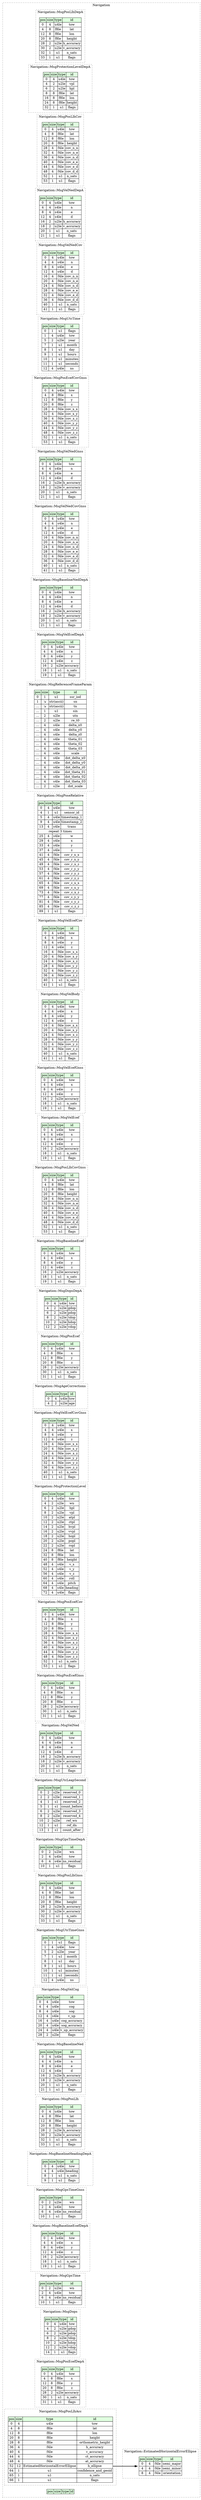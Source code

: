 digraph {
	rankdir=LR;
	node [shape=plaintext];
	subgraph cluster__navigation {
		label="Navigation";
		graph[style=dotted];

		navigation__seq [label=<<TABLE BORDER="0" CELLBORDER="1" CELLSPACING="0">
			<TR><TD BGCOLOR="#E0FFE0">pos</TD><TD BGCOLOR="#E0FFE0">size</TD><TD BGCOLOR="#E0FFE0">type</TD><TD BGCOLOR="#E0FFE0">id</TD></TR>
		</TABLE>>];
		subgraph cluster__msg_pos_llh_dep_a {
			label="Navigation::MsgPosLlhDepA";
			graph[style=dotted];

			msg_pos_llh_dep_a__seq [label=<<TABLE BORDER="0" CELLBORDER="1" CELLSPACING="0">
				<TR><TD BGCOLOR="#E0FFE0">pos</TD><TD BGCOLOR="#E0FFE0">size</TD><TD BGCOLOR="#E0FFE0">type</TD><TD BGCOLOR="#E0FFE0">id</TD></TR>
				<TR><TD PORT="tow_pos">0</TD><TD PORT="tow_size">4</TD><TD>u4le</TD><TD PORT="tow_type">tow</TD></TR>
				<TR><TD PORT="lat_pos">4</TD><TD PORT="lat_size">8</TD><TD>f8le</TD><TD PORT="lat_type">lat</TD></TR>
				<TR><TD PORT="lon_pos">12</TD><TD PORT="lon_size">8</TD><TD>f8le</TD><TD PORT="lon_type">lon</TD></TR>
				<TR><TD PORT="height_pos">20</TD><TD PORT="height_size">8</TD><TD>f8le</TD><TD PORT="height_type">height</TD></TR>
				<TR><TD PORT="h_accuracy_pos">28</TD><TD PORT="h_accuracy_size">2</TD><TD>u2le</TD><TD PORT="h_accuracy_type">h_accuracy</TD></TR>
				<TR><TD PORT="v_accuracy_pos">30</TD><TD PORT="v_accuracy_size">2</TD><TD>u2le</TD><TD PORT="v_accuracy_type">v_accuracy</TD></TR>
				<TR><TD PORT="n_sats_pos">32</TD><TD PORT="n_sats_size">1</TD><TD>u1</TD><TD PORT="n_sats_type">n_sats</TD></TR>
				<TR><TD PORT="flags_pos">33</TD><TD PORT="flags_size">1</TD><TD>u1</TD><TD PORT="flags_type">flags</TD></TR>
			</TABLE>>];
		}
		subgraph cluster__msg_protection_level_dep_a {
			label="Navigation::MsgProtectionLevelDepA";
			graph[style=dotted];

			msg_protection_level_dep_a__seq [label=<<TABLE BORDER="0" CELLBORDER="1" CELLSPACING="0">
				<TR><TD BGCOLOR="#E0FFE0">pos</TD><TD BGCOLOR="#E0FFE0">size</TD><TD BGCOLOR="#E0FFE0">type</TD><TD BGCOLOR="#E0FFE0">id</TD></TR>
				<TR><TD PORT="tow_pos">0</TD><TD PORT="tow_size">4</TD><TD>u4le</TD><TD PORT="tow_type">tow</TD></TR>
				<TR><TD PORT="vpl_pos">4</TD><TD PORT="vpl_size">2</TD><TD>u2le</TD><TD PORT="vpl_type">vpl</TD></TR>
				<TR><TD PORT="hpl_pos">6</TD><TD PORT="hpl_size">2</TD><TD>u2le</TD><TD PORT="hpl_type">hpl</TD></TR>
				<TR><TD PORT="lat_pos">8</TD><TD PORT="lat_size">8</TD><TD>f8le</TD><TD PORT="lat_type">lat</TD></TR>
				<TR><TD PORT="lon_pos">16</TD><TD PORT="lon_size">8</TD><TD>f8le</TD><TD PORT="lon_type">lon</TD></TR>
				<TR><TD PORT="height_pos">24</TD><TD PORT="height_size">8</TD><TD>f8le</TD><TD PORT="height_type">height</TD></TR>
				<TR><TD PORT="flags_pos">32</TD><TD PORT="flags_size">1</TD><TD>u1</TD><TD PORT="flags_type">flags</TD></TR>
			</TABLE>>];
		}
		subgraph cluster__msg_pos_llh_cov {
			label="Navigation::MsgPosLlhCov";
			graph[style=dotted];

			msg_pos_llh_cov__seq [label=<<TABLE BORDER="0" CELLBORDER="1" CELLSPACING="0">
				<TR><TD BGCOLOR="#E0FFE0">pos</TD><TD BGCOLOR="#E0FFE0">size</TD><TD BGCOLOR="#E0FFE0">type</TD><TD BGCOLOR="#E0FFE0">id</TD></TR>
				<TR><TD PORT="tow_pos">0</TD><TD PORT="tow_size">4</TD><TD>u4le</TD><TD PORT="tow_type">tow</TD></TR>
				<TR><TD PORT="lat_pos">4</TD><TD PORT="lat_size">8</TD><TD>f8le</TD><TD PORT="lat_type">lat</TD></TR>
				<TR><TD PORT="lon_pos">12</TD><TD PORT="lon_size">8</TD><TD>f8le</TD><TD PORT="lon_type">lon</TD></TR>
				<TR><TD PORT="height_pos">20</TD><TD PORT="height_size">8</TD><TD>f8le</TD><TD PORT="height_type">height</TD></TR>
				<TR><TD PORT="cov_n_n_pos">28</TD><TD PORT="cov_n_n_size">4</TD><TD>f4le</TD><TD PORT="cov_n_n_type">cov_n_n</TD></TR>
				<TR><TD PORT="cov_n_e_pos">32</TD><TD PORT="cov_n_e_size">4</TD><TD>f4le</TD><TD PORT="cov_n_e_type">cov_n_e</TD></TR>
				<TR><TD PORT="cov_n_d_pos">36</TD><TD PORT="cov_n_d_size">4</TD><TD>f4le</TD><TD PORT="cov_n_d_type">cov_n_d</TD></TR>
				<TR><TD PORT="cov_e_e_pos">40</TD><TD PORT="cov_e_e_size">4</TD><TD>f4le</TD><TD PORT="cov_e_e_type">cov_e_e</TD></TR>
				<TR><TD PORT="cov_e_d_pos">44</TD><TD PORT="cov_e_d_size">4</TD><TD>f4le</TD><TD PORT="cov_e_d_type">cov_e_d</TD></TR>
				<TR><TD PORT="cov_d_d_pos">48</TD><TD PORT="cov_d_d_size">4</TD><TD>f4le</TD><TD PORT="cov_d_d_type">cov_d_d</TD></TR>
				<TR><TD PORT="n_sats_pos">52</TD><TD PORT="n_sats_size">1</TD><TD>u1</TD><TD PORT="n_sats_type">n_sats</TD></TR>
				<TR><TD PORT="flags_pos">53</TD><TD PORT="flags_size">1</TD><TD>u1</TD><TD PORT="flags_type">flags</TD></TR>
			</TABLE>>];
		}
		subgraph cluster__msg_vel_ned_dep_a {
			label="Navigation::MsgVelNedDepA";
			graph[style=dotted];

			msg_vel_ned_dep_a__seq [label=<<TABLE BORDER="0" CELLBORDER="1" CELLSPACING="0">
				<TR><TD BGCOLOR="#E0FFE0">pos</TD><TD BGCOLOR="#E0FFE0">size</TD><TD BGCOLOR="#E0FFE0">type</TD><TD BGCOLOR="#E0FFE0">id</TD></TR>
				<TR><TD PORT="tow_pos">0</TD><TD PORT="tow_size">4</TD><TD>u4le</TD><TD PORT="tow_type">tow</TD></TR>
				<TR><TD PORT="n_pos">4</TD><TD PORT="n_size">4</TD><TD>s4le</TD><TD PORT="n_type">n</TD></TR>
				<TR><TD PORT="e_pos">8</TD><TD PORT="e_size">4</TD><TD>s4le</TD><TD PORT="e_type">e</TD></TR>
				<TR><TD PORT="d_pos">12</TD><TD PORT="d_size">4</TD><TD>s4le</TD><TD PORT="d_type">d</TD></TR>
				<TR><TD PORT="h_accuracy_pos">16</TD><TD PORT="h_accuracy_size">2</TD><TD>u2le</TD><TD PORT="h_accuracy_type">h_accuracy</TD></TR>
				<TR><TD PORT="v_accuracy_pos">18</TD><TD PORT="v_accuracy_size">2</TD><TD>u2le</TD><TD PORT="v_accuracy_type">v_accuracy</TD></TR>
				<TR><TD PORT="n_sats_pos">20</TD><TD PORT="n_sats_size">1</TD><TD>u1</TD><TD PORT="n_sats_type">n_sats</TD></TR>
				<TR><TD PORT="flags_pos">21</TD><TD PORT="flags_size">1</TD><TD>u1</TD><TD PORT="flags_type">flags</TD></TR>
			</TABLE>>];
		}
		subgraph cluster__msg_vel_ned_cov {
			label="Navigation::MsgVelNedCov";
			graph[style=dotted];

			msg_vel_ned_cov__seq [label=<<TABLE BORDER="0" CELLBORDER="1" CELLSPACING="0">
				<TR><TD BGCOLOR="#E0FFE0">pos</TD><TD BGCOLOR="#E0FFE0">size</TD><TD BGCOLOR="#E0FFE0">type</TD><TD BGCOLOR="#E0FFE0">id</TD></TR>
				<TR><TD PORT="tow_pos">0</TD><TD PORT="tow_size">4</TD><TD>u4le</TD><TD PORT="tow_type">tow</TD></TR>
				<TR><TD PORT="n_pos">4</TD><TD PORT="n_size">4</TD><TD>s4le</TD><TD PORT="n_type">n</TD></TR>
				<TR><TD PORT="e_pos">8</TD><TD PORT="e_size">4</TD><TD>s4le</TD><TD PORT="e_type">e</TD></TR>
				<TR><TD PORT="d_pos">12</TD><TD PORT="d_size">4</TD><TD>s4le</TD><TD PORT="d_type">d</TD></TR>
				<TR><TD PORT="cov_n_n_pos">16</TD><TD PORT="cov_n_n_size">4</TD><TD>f4le</TD><TD PORT="cov_n_n_type">cov_n_n</TD></TR>
				<TR><TD PORT="cov_n_e_pos">20</TD><TD PORT="cov_n_e_size">4</TD><TD>f4le</TD><TD PORT="cov_n_e_type">cov_n_e</TD></TR>
				<TR><TD PORT="cov_n_d_pos">24</TD><TD PORT="cov_n_d_size">4</TD><TD>f4le</TD><TD PORT="cov_n_d_type">cov_n_d</TD></TR>
				<TR><TD PORT="cov_e_e_pos">28</TD><TD PORT="cov_e_e_size">4</TD><TD>f4le</TD><TD PORT="cov_e_e_type">cov_e_e</TD></TR>
				<TR><TD PORT="cov_e_d_pos">32</TD><TD PORT="cov_e_d_size">4</TD><TD>f4le</TD><TD PORT="cov_e_d_type">cov_e_d</TD></TR>
				<TR><TD PORT="cov_d_d_pos">36</TD><TD PORT="cov_d_d_size">4</TD><TD>f4le</TD><TD PORT="cov_d_d_type">cov_d_d</TD></TR>
				<TR><TD PORT="n_sats_pos">40</TD><TD PORT="n_sats_size">1</TD><TD>u1</TD><TD PORT="n_sats_type">n_sats</TD></TR>
				<TR><TD PORT="flags_pos">41</TD><TD PORT="flags_size">1</TD><TD>u1</TD><TD PORT="flags_type">flags</TD></TR>
			</TABLE>>];
		}
		subgraph cluster__msg_utc_time {
			label="Navigation::MsgUtcTime";
			graph[style=dotted];

			msg_utc_time__seq [label=<<TABLE BORDER="0" CELLBORDER="1" CELLSPACING="0">
				<TR><TD BGCOLOR="#E0FFE0">pos</TD><TD BGCOLOR="#E0FFE0">size</TD><TD BGCOLOR="#E0FFE0">type</TD><TD BGCOLOR="#E0FFE0">id</TD></TR>
				<TR><TD PORT="flags_pos">0</TD><TD PORT="flags_size">1</TD><TD>u1</TD><TD PORT="flags_type">flags</TD></TR>
				<TR><TD PORT="tow_pos">1</TD><TD PORT="tow_size">4</TD><TD>u4le</TD><TD PORT="tow_type">tow</TD></TR>
				<TR><TD PORT="year_pos">5</TD><TD PORT="year_size">2</TD><TD>u2le</TD><TD PORT="year_type">year</TD></TR>
				<TR><TD PORT="month_pos">7</TD><TD PORT="month_size">1</TD><TD>u1</TD><TD PORT="month_type">month</TD></TR>
				<TR><TD PORT="day_pos">8</TD><TD PORT="day_size">1</TD><TD>u1</TD><TD PORT="day_type">day</TD></TR>
				<TR><TD PORT="hours_pos">9</TD><TD PORT="hours_size">1</TD><TD>u1</TD><TD PORT="hours_type">hours</TD></TR>
				<TR><TD PORT="minutes_pos">10</TD><TD PORT="minutes_size">1</TD><TD>u1</TD><TD PORT="minutes_type">minutes</TD></TR>
				<TR><TD PORT="seconds_pos">11</TD><TD PORT="seconds_size">1</TD><TD>u1</TD><TD PORT="seconds_type">seconds</TD></TR>
				<TR><TD PORT="ns_pos">12</TD><TD PORT="ns_size">4</TD><TD>u4le</TD><TD PORT="ns_type">ns</TD></TR>
			</TABLE>>];
		}
		subgraph cluster__msg_pos_ecef_cov_gnss {
			label="Navigation::MsgPosEcefCovGnss";
			graph[style=dotted];

			msg_pos_ecef_cov_gnss__seq [label=<<TABLE BORDER="0" CELLBORDER="1" CELLSPACING="0">
				<TR><TD BGCOLOR="#E0FFE0">pos</TD><TD BGCOLOR="#E0FFE0">size</TD><TD BGCOLOR="#E0FFE0">type</TD><TD BGCOLOR="#E0FFE0">id</TD></TR>
				<TR><TD PORT="tow_pos">0</TD><TD PORT="tow_size">4</TD><TD>u4le</TD><TD PORT="tow_type">tow</TD></TR>
				<TR><TD PORT="x_pos">4</TD><TD PORT="x_size">8</TD><TD>f8le</TD><TD PORT="x_type">x</TD></TR>
				<TR><TD PORT="y_pos">12</TD><TD PORT="y_size">8</TD><TD>f8le</TD><TD PORT="y_type">y</TD></TR>
				<TR><TD PORT="z_pos">20</TD><TD PORT="z_size">8</TD><TD>f8le</TD><TD PORT="z_type">z</TD></TR>
				<TR><TD PORT="cov_x_x_pos">28</TD><TD PORT="cov_x_x_size">4</TD><TD>f4le</TD><TD PORT="cov_x_x_type">cov_x_x</TD></TR>
				<TR><TD PORT="cov_x_y_pos">32</TD><TD PORT="cov_x_y_size">4</TD><TD>f4le</TD><TD PORT="cov_x_y_type">cov_x_y</TD></TR>
				<TR><TD PORT="cov_x_z_pos">36</TD><TD PORT="cov_x_z_size">4</TD><TD>f4le</TD><TD PORT="cov_x_z_type">cov_x_z</TD></TR>
				<TR><TD PORT="cov_y_y_pos">40</TD><TD PORT="cov_y_y_size">4</TD><TD>f4le</TD><TD PORT="cov_y_y_type">cov_y_y</TD></TR>
				<TR><TD PORT="cov_y_z_pos">44</TD><TD PORT="cov_y_z_size">4</TD><TD>f4le</TD><TD PORT="cov_y_z_type">cov_y_z</TD></TR>
				<TR><TD PORT="cov_z_z_pos">48</TD><TD PORT="cov_z_z_size">4</TD><TD>f4le</TD><TD PORT="cov_z_z_type">cov_z_z</TD></TR>
				<TR><TD PORT="n_sats_pos">52</TD><TD PORT="n_sats_size">1</TD><TD>u1</TD><TD PORT="n_sats_type">n_sats</TD></TR>
				<TR><TD PORT="flags_pos">53</TD><TD PORT="flags_size">1</TD><TD>u1</TD><TD PORT="flags_type">flags</TD></TR>
			</TABLE>>];
		}
		subgraph cluster__msg_vel_ned_gnss {
			label="Navigation::MsgVelNedGnss";
			graph[style=dotted];

			msg_vel_ned_gnss__seq [label=<<TABLE BORDER="0" CELLBORDER="1" CELLSPACING="0">
				<TR><TD BGCOLOR="#E0FFE0">pos</TD><TD BGCOLOR="#E0FFE0">size</TD><TD BGCOLOR="#E0FFE0">type</TD><TD BGCOLOR="#E0FFE0">id</TD></TR>
				<TR><TD PORT="tow_pos">0</TD><TD PORT="tow_size">4</TD><TD>u4le</TD><TD PORT="tow_type">tow</TD></TR>
				<TR><TD PORT="n_pos">4</TD><TD PORT="n_size">4</TD><TD>s4le</TD><TD PORT="n_type">n</TD></TR>
				<TR><TD PORT="e_pos">8</TD><TD PORT="e_size">4</TD><TD>s4le</TD><TD PORT="e_type">e</TD></TR>
				<TR><TD PORT="d_pos">12</TD><TD PORT="d_size">4</TD><TD>s4le</TD><TD PORT="d_type">d</TD></TR>
				<TR><TD PORT="h_accuracy_pos">16</TD><TD PORT="h_accuracy_size">2</TD><TD>u2le</TD><TD PORT="h_accuracy_type">h_accuracy</TD></TR>
				<TR><TD PORT="v_accuracy_pos">18</TD><TD PORT="v_accuracy_size">2</TD><TD>u2le</TD><TD PORT="v_accuracy_type">v_accuracy</TD></TR>
				<TR><TD PORT="n_sats_pos">20</TD><TD PORT="n_sats_size">1</TD><TD>u1</TD><TD PORT="n_sats_type">n_sats</TD></TR>
				<TR><TD PORT="flags_pos">21</TD><TD PORT="flags_size">1</TD><TD>u1</TD><TD PORT="flags_type">flags</TD></TR>
			</TABLE>>];
		}
		subgraph cluster__msg_vel_ned_cov_gnss {
			label="Navigation::MsgVelNedCovGnss";
			graph[style=dotted];

			msg_vel_ned_cov_gnss__seq [label=<<TABLE BORDER="0" CELLBORDER="1" CELLSPACING="0">
				<TR><TD BGCOLOR="#E0FFE0">pos</TD><TD BGCOLOR="#E0FFE0">size</TD><TD BGCOLOR="#E0FFE0">type</TD><TD BGCOLOR="#E0FFE0">id</TD></TR>
				<TR><TD PORT="tow_pos">0</TD><TD PORT="tow_size">4</TD><TD>u4le</TD><TD PORT="tow_type">tow</TD></TR>
				<TR><TD PORT="n_pos">4</TD><TD PORT="n_size">4</TD><TD>s4le</TD><TD PORT="n_type">n</TD></TR>
				<TR><TD PORT="e_pos">8</TD><TD PORT="e_size">4</TD><TD>s4le</TD><TD PORT="e_type">e</TD></TR>
				<TR><TD PORT="d_pos">12</TD><TD PORT="d_size">4</TD><TD>s4le</TD><TD PORT="d_type">d</TD></TR>
				<TR><TD PORT="cov_n_n_pos">16</TD><TD PORT="cov_n_n_size">4</TD><TD>f4le</TD><TD PORT="cov_n_n_type">cov_n_n</TD></TR>
				<TR><TD PORT="cov_n_e_pos">20</TD><TD PORT="cov_n_e_size">4</TD><TD>f4le</TD><TD PORT="cov_n_e_type">cov_n_e</TD></TR>
				<TR><TD PORT="cov_n_d_pos">24</TD><TD PORT="cov_n_d_size">4</TD><TD>f4le</TD><TD PORT="cov_n_d_type">cov_n_d</TD></TR>
				<TR><TD PORT="cov_e_e_pos">28</TD><TD PORT="cov_e_e_size">4</TD><TD>f4le</TD><TD PORT="cov_e_e_type">cov_e_e</TD></TR>
				<TR><TD PORT="cov_e_d_pos">32</TD><TD PORT="cov_e_d_size">4</TD><TD>f4le</TD><TD PORT="cov_e_d_type">cov_e_d</TD></TR>
				<TR><TD PORT="cov_d_d_pos">36</TD><TD PORT="cov_d_d_size">4</TD><TD>f4le</TD><TD PORT="cov_d_d_type">cov_d_d</TD></TR>
				<TR><TD PORT="n_sats_pos">40</TD><TD PORT="n_sats_size">1</TD><TD>u1</TD><TD PORT="n_sats_type">n_sats</TD></TR>
				<TR><TD PORT="flags_pos">41</TD><TD PORT="flags_size">1</TD><TD>u1</TD><TD PORT="flags_type">flags</TD></TR>
			</TABLE>>];
		}
		subgraph cluster__msg_baseline_ned_dep_a {
			label="Navigation::MsgBaselineNedDepA";
			graph[style=dotted];

			msg_baseline_ned_dep_a__seq [label=<<TABLE BORDER="0" CELLBORDER="1" CELLSPACING="0">
				<TR><TD BGCOLOR="#E0FFE0">pos</TD><TD BGCOLOR="#E0FFE0">size</TD><TD BGCOLOR="#E0FFE0">type</TD><TD BGCOLOR="#E0FFE0">id</TD></TR>
				<TR><TD PORT="tow_pos">0</TD><TD PORT="tow_size">4</TD><TD>u4le</TD><TD PORT="tow_type">tow</TD></TR>
				<TR><TD PORT="n_pos">4</TD><TD PORT="n_size">4</TD><TD>s4le</TD><TD PORT="n_type">n</TD></TR>
				<TR><TD PORT="e_pos">8</TD><TD PORT="e_size">4</TD><TD>s4le</TD><TD PORT="e_type">e</TD></TR>
				<TR><TD PORT="d_pos">12</TD><TD PORT="d_size">4</TD><TD>s4le</TD><TD PORT="d_type">d</TD></TR>
				<TR><TD PORT="h_accuracy_pos">16</TD><TD PORT="h_accuracy_size">2</TD><TD>u2le</TD><TD PORT="h_accuracy_type">h_accuracy</TD></TR>
				<TR><TD PORT="v_accuracy_pos">18</TD><TD PORT="v_accuracy_size">2</TD><TD>u2le</TD><TD PORT="v_accuracy_type">v_accuracy</TD></TR>
				<TR><TD PORT="n_sats_pos">20</TD><TD PORT="n_sats_size">1</TD><TD>u1</TD><TD PORT="n_sats_type">n_sats</TD></TR>
				<TR><TD PORT="flags_pos">21</TD><TD PORT="flags_size">1</TD><TD>u1</TD><TD PORT="flags_type">flags</TD></TR>
			</TABLE>>];
		}
		subgraph cluster__msg_vel_ecef_dep_a {
			label="Navigation::MsgVelEcefDepA";
			graph[style=dotted];

			msg_vel_ecef_dep_a__seq [label=<<TABLE BORDER="0" CELLBORDER="1" CELLSPACING="0">
				<TR><TD BGCOLOR="#E0FFE0">pos</TD><TD BGCOLOR="#E0FFE0">size</TD><TD BGCOLOR="#E0FFE0">type</TD><TD BGCOLOR="#E0FFE0">id</TD></TR>
				<TR><TD PORT="tow_pos">0</TD><TD PORT="tow_size">4</TD><TD>u4le</TD><TD PORT="tow_type">tow</TD></TR>
				<TR><TD PORT="x_pos">4</TD><TD PORT="x_size">4</TD><TD>s4le</TD><TD PORT="x_type">x</TD></TR>
				<TR><TD PORT="y_pos">8</TD><TD PORT="y_size">4</TD><TD>s4le</TD><TD PORT="y_type">y</TD></TR>
				<TR><TD PORT="z_pos">12</TD><TD PORT="z_size">4</TD><TD>s4le</TD><TD PORT="z_type">z</TD></TR>
				<TR><TD PORT="accuracy_pos">16</TD><TD PORT="accuracy_size">2</TD><TD>u2le</TD><TD PORT="accuracy_type">accuracy</TD></TR>
				<TR><TD PORT="n_sats_pos">18</TD><TD PORT="n_sats_size">1</TD><TD>u1</TD><TD PORT="n_sats_type">n_sats</TD></TR>
				<TR><TD PORT="flags_pos">19</TD><TD PORT="flags_size">1</TD><TD>u1</TD><TD PORT="flags_type">flags</TD></TR>
			</TABLE>>];
		}
		subgraph cluster__msg_reference_frame_param {
			label="Navigation::MsgReferenceFrameParam";
			graph[style=dotted];

			msg_reference_frame_param__seq [label=<<TABLE BORDER="0" CELLBORDER="1" CELLSPACING="0">
				<TR><TD BGCOLOR="#E0FFE0">pos</TD><TD BGCOLOR="#E0FFE0">size</TD><TD BGCOLOR="#E0FFE0">type</TD><TD BGCOLOR="#E0FFE0">id</TD></TR>
				<TR><TD PORT="ssr_iod_pos">0</TD><TD PORT="ssr_iod_size">1</TD><TD>u1</TD><TD PORT="ssr_iod_type">ssr_iod</TD></TR>
				<TR><TD PORT="sn_pos">1</TD><TD PORT="sn_size">⇲</TD><TD>str(ascii)</TD><TD PORT="sn_type">sn</TD></TR>
				<TR><TD PORT="tn_pos">...</TD><TD PORT="tn_size">⇲</TD><TD>str(ascii)</TD><TD PORT="tn_type">tn</TD></TR>
				<TR><TD PORT="sin_pos">...</TD><TD PORT="sin_size">1</TD><TD>u1</TD><TD PORT="sin_type">sin</TD></TR>
				<TR><TD PORT="utn_pos">...</TD><TD PORT="utn_size">2</TD><TD>u2le</TD><TD PORT="utn_type">utn</TD></TR>
				<TR><TD PORT="re_t0_pos">...</TD><TD PORT="re_t0_size">2</TD><TD>u2le</TD><TD PORT="re_t0_type">re_t0</TD></TR>
				<TR><TD PORT="delta_x0_pos">...</TD><TD PORT="delta_x0_size">4</TD><TD>s4le</TD><TD PORT="delta_x0_type">delta_x0</TD></TR>
				<TR><TD PORT="delta_y0_pos">...</TD><TD PORT="delta_y0_size">4</TD><TD>s4le</TD><TD PORT="delta_y0_type">delta_y0</TD></TR>
				<TR><TD PORT="delta_z0_pos">...</TD><TD PORT="delta_z0_size">4</TD><TD>s4le</TD><TD PORT="delta_z0_type">delta_z0</TD></TR>
				<TR><TD PORT="theta_01_pos">...</TD><TD PORT="theta_01_size">4</TD><TD>s4le</TD><TD PORT="theta_01_type">theta_01</TD></TR>
				<TR><TD PORT="theta_02_pos">...</TD><TD PORT="theta_02_size">4</TD><TD>s4le</TD><TD PORT="theta_02_type">theta_02</TD></TR>
				<TR><TD PORT="theta_03_pos">...</TD><TD PORT="theta_03_size">4</TD><TD>s4le</TD><TD PORT="theta_03_type">theta_03</TD></TR>
				<TR><TD PORT="scale_pos">...</TD><TD PORT="scale_size">4</TD><TD>s4le</TD><TD PORT="scale_type">scale</TD></TR>
				<TR><TD PORT="dot_delta_x0_pos">...</TD><TD PORT="dot_delta_x0_size">4</TD><TD>s4le</TD><TD PORT="dot_delta_x0_type">dot_delta_x0</TD></TR>
				<TR><TD PORT="dot_delta_y0_pos">...</TD><TD PORT="dot_delta_y0_size">4</TD><TD>s4le</TD><TD PORT="dot_delta_y0_type">dot_delta_y0</TD></TR>
				<TR><TD PORT="dot_delta_z0_pos">...</TD><TD PORT="dot_delta_z0_size">4</TD><TD>s4le</TD><TD PORT="dot_delta_z0_type">dot_delta_z0</TD></TR>
				<TR><TD PORT="dot_theta_01_pos">...</TD><TD PORT="dot_theta_01_size">4</TD><TD>s4le</TD><TD PORT="dot_theta_01_type">dot_theta_01</TD></TR>
				<TR><TD PORT="dot_theta_02_pos">...</TD><TD PORT="dot_theta_02_size">4</TD><TD>s4le</TD><TD PORT="dot_theta_02_type">dot_theta_02</TD></TR>
				<TR><TD PORT="dot_theta_03_pos">...</TD><TD PORT="dot_theta_03_size">4</TD><TD>s4le</TD><TD PORT="dot_theta_03_type">dot_theta_03</TD></TR>
				<TR><TD PORT="dot_scale_pos">...</TD><TD PORT="dot_scale_size">2</TD><TD>s2le</TD><TD PORT="dot_scale_type">dot_scale</TD></TR>
			</TABLE>>];
		}
		subgraph cluster__msg_pose_relative {
			label="Navigation::MsgPoseRelative";
			graph[style=dotted];

			msg_pose_relative__seq [label=<<TABLE BORDER="0" CELLBORDER="1" CELLSPACING="0">
				<TR><TD BGCOLOR="#E0FFE0">pos</TD><TD BGCOLOR="#E0FFE0">size</TD><TD BGCOLOR="#E0FFE0">type</TD><TD BGCOLOR="#E0FFE0">id</TD></TR>
				<TR><TD PORT="tow_pos">0</TD><TD PORT="tow_size">4</TD><TD>u4le</TD><TD PORT="tow_type">tow</TD></TR>
				<TR><TD PORT="sensor_id_pos">4</TD><TD PORT="sensor_id_size">1</TD><TD>u1</TD><TD PORT="sensor_id_type">sensor_id</TD></TR>
				<TR><TD PORT="timestamp_1_pos">5</TD><TD PORT="timestamp_1_size">4</TD><TD>u4le</TD><TD PORT="timestamp_1_type">timestamp_1</TD></TR>
				<TR><TD PORT="timestamp_2_pos">9</TD><TD PORT="timestamp_2_size">4</TD><TD>u4le</TD><TD PORT="timestamp_2_type">timestamp_2</TD></TR>
				<TR><TD PORT="trans_pos">13</TD><TD PORT="trans_size">4</TD><TD>s4le</TD><TD PORT="trans_type">trans</TD></TR>
				<TR><TD COLSPAN="4" PORT="trans__repeat">repeat 3 times</TD></TR>
				<TR><TD PORT="w_pos">25</TD><TD PORT="w_size">4</TD><TD>s4le</TD><TD PORT="w_type">w</TD></TR>
				<TR><TD PORT="x_pos">29</TD><TD PORT="x_size">4</TD><TD>s4le</TD><TD PORT="x_type">x</TD></TR>
				<TR><TD PORT="y_pos">33</TD><TD PORT="y_size">4</TD><TD>s4le</TD><TD PORT="y_type">y</TD></TR>
				<TR><TD PORT="z_pos">37</TD><TD PORT="z_size">4</TD><TD>s4le</TD><TD PORT="z_type">z</TD></TR>
				<TR><TD PORT="cov_r_x_x_pos">41</TD><TD PORT="cov_r_x_x_size">4</TD><TD>f4le</TD><TD PORT="cov_r_x_x_type">cov_r_x_x</TD></TR>
				<TR><TD PORT="cov_r_x_y_pos">45</TD><TD PORT="cov_r_x_y_size">4</TD><TD>f4le</TD><TD PORT="cov_r_x_y_type">cov_r_x_y</TD></TR>
				<TR><TD PORT="cov_r_x_z_pos">49</TD><TD PORT="cov_r_x_z_size">4</TD><TD>f4le</TD><TD PORT="cov_r_x_z_type">cov_r_x_z</TD></TR>
				<TR><TD PORT="cov_r_y_y_pos">53</TD><TD PORT="cov_r_y_y_size">4</TD><TD>f4le</TD><TD PORT="cov_r_y_y_type">cov_r_y_y</TD></TR>
				<TR><TD PORT="cov_r_y_z_pos">57</TD><TD PORT="cov_r_y_z_size">4</TD><TD>f4le</TD><TD PORT="cov_r_y_z_type">cov_r_y_z</TD></TR>
				<TR><TD PORT="cov_r_z_z_pos">61</TD><TD PORT="cov_r_z_z_size">4</TD><TD>f4le</TD><TD PORT="cov_r_z_z_type">cov_r_z_z</TD></TR>
				<TR><TD PORT="cov_c_x_x_pos">65</TD><TD PORT="cov_c_x_x_size">4</TD><TD>f4le</TD><TD PORT="cov_c_x_x_type">cov_c_x_x</TD></TR>
				<TR><TD PORT="cov_c_x_y_pos">69</TD><TD PORT="cov_c_x_y_size">4</TD><TD>f4le</TD><TD PORT="cov_c_x_y_type">cov_c_x_y</TD></TR>
				<TR><TD PORT="cov_c_x_z_pos">73</TD><TD PORT="cov_c_x_z_size">4</TD><TD>f4le</TD><TD PORT="cov_c_x_z_type">cov_c_x_z</TD></TR>
				<TR><TD PORT="cov_c_y_y_pos">77</TD><TD PORT="cov_c_y_y_size">4</TD><TD>f4le</TD><TD PORT="cov_c_y_y_type">cov_c_y_y</TD></TR>
				<TR><TD PORT="cov_c_y_z_pos">81</TD><TD PORT="cov_c_y_z_size">4</TD><TD>f4le</TD><TD PORT="cov_c_y_z_type">cov_c_y_z</TD></TR>
				<TR><TD PORT="cov_c_z_z_pos">85</TD><TD PORT="cov_c_z_z_size">4</TD><TD>f4le</TD><TD PORT="cov_c_z_z_type">cov_c_z_z</TD></TR>
				<TR><TD PORT="flags_pos">89</TD><TD PORT="flags_size">1</TD><TD>u1</TD><TD PORT="flags_type">flags</TD></TR>
			</TABLE>>];
		}
		subgraph cluster__msg_vel_ecef_cov {
			label="Navigation::MsgVelEcefCov";
			graph[style=dotted];

			msg_vel_ecef_cov__seq [label=<<TABLE BORDER="0" CELLBORDER="1" CELLSPACING="0">
				<TR><TD BGCOLOR="#E0FFE0">pos</TD><TD BGCOLOR="#E0FFE0">size</TD><TD BGCOLOR="#E0FFE0">type</TD><TD BGCOLOR="#E0FFE0">id</TD></TR>
				<TR><TD PORT="tow_pos">0</TD><TD PORT="tow_size">4</TD><TD>u4le</TD><TD PORT="tow_type">tow</TD></TR>
				<TR><TD PORT="x_pos">4</TD><TD PORT="x_size">4</TD><TD>s4le</TD><TD PORT="x_type">x</TD></TR>
				<TR><TD PORT="y_pos">8</TD><TD PORT="y_size">4</TD><TD>s4le</TD><TD PORT="y_type">y</TD></TR>
				<TR><TD PORT="z_pos">12</TD><TD PORT="z_size">4</TD><TD>s4le</TD><TD PORT="z_type">z</TD></TR>
				<TR><TD PORT="cov_x_x_pos">16</TD><TD PORT="cov_x_x_size">4</TD><TD>f4le</TD><TD PORT="cov_x_x_type">cov_x_x</TD></TR>
				<TR><TD PORT="cov_x_y_pos">20</TD><TD PORT="cov_x_y_size">4</TD><TD>f4le</TD><TD PORT="cov_x_y_type">cov_x_y</TD></TR>
				<TR><TD PORT="cov_x_z_pos">24</TD><TD PORT="cov_x_z_size">4</TD><TD>f4le</TD><TD PORT="cov_x_z_type">cov_x_z</TD></TR>
				<TR><TD PORT="cov_y_y_pos">28</TD><TD PORT="cov_y_y_size">4</TD><TD>f4le</TD><TD PORT="cov_y_y_type">cov_y_y</TD></TR>
				<TR><TD PORT="cov_y_z_pos">32</TD><TD PORT="cov_y_z_size">4</TD><TD>f4le</TD><TD PORT="cov_y_z_type">cov_y_z</TD></TR>
				<TR><TD PORT="cov_z_z_pos">36</TD><TD PORT="cov_z_z_size">4</TD><TD>f4le</TD><TD PORT="cov_z_z_type">cov_z_z</TD></TR>
				<TR><TD PORT="n_sats_pos">40</TD><TD PORT="n_sats_size">1</TD><TD>u1</TD><TD PORT="n_sats_type">n_sats</TD></TR>
				<TR><TD PORT="flags_pos">41</TD><TD PORT="flags_size">1</TD><TD>u1</TD><TD PORT="flags_type">flags</TD></TR>
			</TABLE>>];
		}
		subgraph cluster__msg_vel_body {
			label="Navigation::MsgVelBody";
			graph[style=dotted];

			msg_vel_body__seq [label=<<TABLE BORDER="0" CELLBORDER="1" CELLSPACING="0">
				<TR><TD BGCOLOR="#E0FFE0">pos</TD><TD BGCOLOR="#E0FFE0">size</TD><TD BGCOLOR="#E0FFE0">type</TD><TD BGCOLOR="#E0FFE0">id</TD></TR>
				<TR><TD PORT="tow_pos">0</TD><TD PORT="tow_size">4</TD><TD>u4le</TD><TD PORT="tow_type">tow</TD></TR>
				<TR><TD PORT="x_pos">4</TD><TD PORT="x_size">4</TD><TD>s4le</TD><TD PORT="x_type">x</TD></TR>
				<TR><TD PORT="y_pos">8</TD><TD PORT="y_size">4</TD><TD>s4le</TD><TD PORT="y_type">y</TD></TR>
				<TR><TD PORT="z_pos">12</TD><TD PORT="z_size">4</TD><TD>s4le</TD><TD PORT="z_type">z</TD></TR>
				<TR><TD PORT="cov_x_x_pos">16</TD><TD PORT="cov_x_x_size">4</TD><TD>f4le</TD><TD PORT="cov_x_x_type">cov_x_x</TD></TR>
				<TR><TD PORT="cov_x_y_pos">20</TD><TD PORT="cov_x_y_size">4</TD><TD>f4le</TD><TD PORT="cov_x_y_type">cov_x_y</TD></TR>
				<TR><TD PORT="cov_x_z_pos">24</TD><TD PORT="cov_x_z_size">4</TD><TD>f4le</TD><TD PORT="cov_x_z_type">cov_x_z</TD></TR>
				<TR><TD PORT="cov_y_y_pos">28</TD><TD PORT="cov_y_y_size">4</TD><TD>f4le</TD><TD PORT="cov_y_y_type">cov_y_y</TD></TR>
				<TR><TD PORT="cov_y_z_pos">32</TD><TD PORT="cov_y_z_size">4</TD><TD>f4le</TD><TD PORT="cov_y_z_type">cov_y_z</TD></TR>
				<TR><TD PORT="cov_z_z_pos">36</TD><TD PORT="cov_z_z_size">4</TD><TD>f4le</TD><TD PORT="cov_z_z_type">cov_z_z</TD></TR>
				<TR><TD PORT="n_sats_pos">40</TD><TD PORT="n_sats_size">1</TD><TD>u1</TD><TD PORT="n_sats_type">n_sats</TD></TR>
				<TR><TD PORT="flags_pos">41</TD><TD PORT="flags_size">1</TD><TD>u1</TD><TD PORT="flags_type">flags</TD></TR>
			</TABLE>>];
		}
		subgraph cluster__msg_vel_ecef_gnss {
			label="Navigation::MsgVelEcefGnss";
			graph[style=dotted];

			msg_vel_ecef_gnss__seq [label=<<TABLE BORDER="0" CELLBORDER="1" CELLSPACING="0">
				<TR><TD BGCOLOR="#E0FFE0">pos</TD><TD BGCOLOR="#E0FFE0">size</TD><TD BGCOLOR="#E0FFE0">type</TD><TD BGCOLOR="#E0FFE0">id</TD></TR>
				<TR><TD PORT="tow_pos">0</TD><TD PORT="tow_size">4</TD><TD>u4le</TD><TD PORT="tow_type">tow</TD></TR>
				<TR><TD PORT="x_pos">4</TD><TD PORT="x_size">4</TD><TD>s4le</TD><TD PORT="x_type">x</TD></TR>
				<TR><TD PORT="y_pos">8</TD><TD PORT="y_size">4</TD><TD>s4le</TD><TD PORT="y_type">y</TD></TR>
				<TR><TD PORT="z_pos">12</TD><TD PORT="z_size">4</TD><TD>s4le</TD><TD PORT="z_type">z</TD></TR>
				<TR><TD PORT="accuracy_pos">16</TD><TD PORT="accuracy_size">2</TD><TD>u2le</TD><TD PORT="accuracy_type">accuracy</TD></TR>
				<TR><TD PORT="n_sats_pos">18</TD><TD PORT="n_sats_size">1</TD><TD>u1</TD><TD PORT="n_sats_type">n_sats</TD></TR>
				<TR><TD PORT="flags_pos">19</TD><TD PORT="flags_size">1</TD><TD>u1</TD><TD PORT="flags_type">flags</TD></TR>
			</TABLE>>];
		}
		subgraph cluster__msg_vel_ecef {
			label="Navigation::MsgVelEcef";
			graph[style=dotted];

			msg_vel_ecef__seq [label=<<TABLE BORDER="0" CELLBORDER="1" CELLSPACING="0">
				<TR><TD BGCOLOR="#E0FFE0">pos</TD><TD BGCOLOR="#E0FFE0">size</TD><TD BGCOLOR="#E0FFE0">type</TD><TD BGCOLOR="#E0FFE0">id</TD></TR>
				<TR><TD PORT="tow_pos">0</TD><TD PORT="tow_size">4</TD><TD>u4le</TD><TD PORT="tow_type">tow</TD></TR>
				<TR><TD PORT="x_pos">4</TD><TD PORT="x_size">4</TD><TD>s4le</TD><TD PORT="x_type">x</TD></TR>
				<TR><TD PORT="y_pos">8</TD><TD PORT="y_size">4</TD><TD>s4le</TD><TD PORT="y_type">y</TD></TR>
				<TR><TD PORT="z_pos">12</TD><TD PORT="z_size">4</TD><TD>s4le</TD><TD PORT="z_type">z</TD></TR>
				<TR><TD PORT="accuracy_pos">16</TD><TD PORT="accuracy_size">2</TD><TD>u2le</TD><TD PORT="accuracy_type">accuracy</TD></TR>
				<TR><TD PORT="n_sats_pos">18</TD><TD PORT="n_sats_size">1</TD><TD>u1</TD><TD PORT="n_sats_type">n_sats</TD></TR>
				<TR><TD PORT="flags_pos">19</TD><TD PORT="flags_size">1</TD><TD>u1</TD><TD PORT="flags_type">flags</TD></TR>
			</TABLE>>];
		}
		subgraph cluster__msg_pos_llh_cov_gnss {
			label="Navigation::MsgPosLlhCovGnss";
			graph[style=dotted];

			msg_pos_llh_cov_gnss__seq [label=<<TABLE BORDER="0" CELLBORDER="1" CELLSPACING="0">
				<TR><TD BGCOLOR="#E0FFE0">pos</TD><TD BGCOLOR="#E0FFE0">size</TD><TD BGCOLOR="#E0FFE0">type</TD><TD BGCOLOR="#E0FFE0">id</TD></TR>
				<TR><TD PORT="tow_pos">0</TD><TD PORT="tow_size">4</TD><TD>u4le</TD><TD PORT="tow_type">tow</TD></TR>
				<TR><TD PORT="lat_pos">4</TD><TD PORT="lat_size">8</TD><TD>f8le</TD><TD PORT="lat_type">lat</TD></TR>
				<TR><TD PORT="lon_pos">12</TD><TD PORT="lon_size">8</TD><TD>f8le</TD><TD PORT="lon_type">lon</TD></TR>
				<TR><TD PORT="height_pos">20</TD><TD PORT="height_size">8</TD><TD>f8le</TD><TD PORT="height_type">height</TD></TR>
				<TR><TD PORT="cov_n_n_pos">28</TD><TD PORT="cov_n_n_size">4</TD><TD>f4le</TD><TD PORT="cov_n_n_type">cov_n_n</TD></TR>
				<TR><TD PORT="cov_n_e_pos">32</TD><TD PORT="cov_n_e_size">4</TD><TD>f4le</TD><TD PORT="cov_n_e_type">cov_n_e</TD></TR>
				<TR><TD PORT="cov_n_d_pos">36</TD><TD PORT="cov_n_d_size">4</TD><TD>f4le</TD><TD PORT="cov_n_d_type">cov_n_d</TD></TR>
				<TR><TD PORT="cov_e_e_pos">40</TD><TD PORT="cov_e_e_size">4</TD><TD>f4le</TD><TD PORT="cov_e_e_type">cov_e_e</TD></TR>
				<TR><TD PORT="cov_e_d_pos">44</TD><TD PORT="cov_e_d_size">4</TD><TD>f4le</TD><TD PORT="cov_e_d_type">cov_e_d</TD></TR>
				<TR><TD PORT="cov_d_d_pos">48</TD><TD PORT="cov_d_d_size">4</TD><TD>f4le</TD><TD PORT="cov_d_d_type">cov_d_d</TD></TR>
				<TR><TD PORT="n_sats_pos">52</TD><TD PORT="n_sats_size">1</TD><TD>u1</TD><TD PORT="n_sats_type">n_sats</TD></TR>
				<TR><TD PORT="flags_pos">53</TD><TD PORT="flags_size">1</TD><TD>u1</TD><TD PORT="flags_type">flags</TD></TR>
			</TABLE>>];
		}
		subgraph cluster__msg_baseline_ecef {
			label="Navigation::MsgBaselineEcef";
			graph[style=dotted];

			msg_baseline_ecef__seq [label=<<TABLE BORDER="0" CELLBORDER="1" CELLSPACING="0">
				<TR><TD BGCOLOR="#E0FFE0">pos</TD><TD BGCOLOR="#E0FFE0">size</TD><TD BGCOLOR="#E0FFE0">type</TD><TD BGCOLOR="#E0FFE0">id</TD></TR>
				<TR><TD PORT="tow_pos">0</TD><TD PORT="tow_size">4</TD><TD>u4le</TD><TD PORT="tow_type">tow</TD></TR>
				<TR><TD PORT="x_pos">4</TD><TD PORT="x_size">4</TD><TD>s4le</TD><TD PORT="x_type">x</TD></TR>
				<TR><TD PORT="y_pos">8</TD><TD PORT="y_size">4</TD><TD>s4le</TD><TD PORT="y_type">y</TD></TR>
				<TR><TD PORT="z_pos">12</TD><TD PORT="z_size">4</TD><TD>s4le</TD><TD PORT="z_type">z</TD></TR>
				<TR><TD PORT="accuracy_pos">16</TD><TD PORT="accuracy_size">2</TD><TD>u2le</TD><TD PORT="accuracy_type">accuracy</TD></TR>
				<TR><TD PORT="n_sats_pos">18</TD><TD PORT="n_sats_size">1</TD><TD>u1</TD><TD PORT="n_sats_type">n_sats</TD></TR>
				<TR><TD PORT="flags_pos">19</TD><TD PORT="flags_size">1</TD><TD>u1</TD><TD PORT="flags_type">flags</TD></TR>
			</TABLE>>];
		}
		subgraph cluster__msg_dops_dep_a {
			label="Navigation::MsgDopsDepA";
			graph[style=dotted];

			msg_dops_dep_a__seq [label=<<TABLE BORDER="0" CELLBORDER="1" CELLSPACING="0">
				<TR><TD BGCOLOR="#E0FFE0">pos</TD><TD BGCOLOR="#E0FFE0">size</TD><TD BGCOLOR="#E0FFE0">type</TD><TD BGCOLOR="#E0FFE0">id</TD></TR>
				<TR><TD PORT="tow_pos">0</TD><TD PORT="tow_size">4</TD><TD>u4le</TD><TD PORT="tow_type">tow</TD></TR>
				<TR><TD PORT="gdop_pos">4</TD><TD PORT="gdop_size">2</TD><TD>u2le</TD><TD PORT="gdop_type">gdop</TD></TR>
				<TR><TD PORT="pdop_pos">6</TD><TD PORT="pdop_size">2</TD><TD>u2le</TD><TD PORT="pdop_type">pdop</TD></TR>
				<TR><TD PORT="tdop_pos">8</TD><TD PORT="tdop_size">2</TD><TD>u2le</TD><TD PORT="tdop_type">tdop</TD></TR>
				<TR><TD PORT="hdop_pos">10</TD><TD PORT="hdop_size">2</TD><TD>u2le</TD><TD PORT="hdop_type">hdop</TD></TR>
				<TR><TD PORT="vdop_pos">12</TD><TD PORT="vdop_size">2</TD><TD>u2le</TD><TD PORT="vdop_type">vdop</TD></TR>
			</TABLE>>];
		}
		subgraph cluster__msg_pos_ecef {
			label="Navigation::MsgPosEcef";
			graph[style=dotted];

			msg_pos_ecef__seq [label=<<TABLE BORDER="0" CELLBORDER="1" CELLSPACING="0">
				<TR><TD BGCOLOR="#E0FFE0">pos</TD><TD BGCOLOR="#E0FFE0">size</TD><TD BGCOLOR="#E0FFE0">type</TD><TD BGCOLOR="#E0FFE0">id</TD></TR>
				<TR><TD PORT="tow_pos">0</TD><TD PORT="tow_size">4</TD><TD>u4le</TD><TD PORT="tow_type">tow</TD></TR>
				<TR><TD PORT="x_pos">4</TD><TD PORT="x_size">8</TD><TD>f8le</TD><TD PORT="x_type">x</TD></TR>
				<TR><TD PORT="y_pos">12</TD><TD PORT="y_size">8</TD><TD>f8le</TD><TD PORT="y_type">y</TD></TR>
				<TR><TD PORT="z_pos">20</TD><TD PORT="z_size">8</TD><TD>f8le</TD><TD PORT="z_type">z</TD></TR>
				<TR><TD PORT="accuracy_pos">28</TD><TD PORT="accuracy_size">2</TD><TD>u2le</TD><TD PORT="accuracy_type">accuracy</TD></TR>
				<TR><TD PORT="n_sats_pos">30</TD><TD PORT="n_sats_size">1</TD><TD>u1</TD><TD PORT="n_sats_type">n_sats</TD></TR>
				<TR><TD PORT="flags_pos">31</TD><TD PORT="flags_size">1</TD><TD>u1</TD><TD PORT="flags_type">flags</TD></TR>
			</TABLE>>];
		}
		subgraph cluster__msg_age_corrections {
			label="Navigation::MsgAgeCorrections";
			graph[style=dotted];

			msg_age_corrections__seq [label=<<TABLE BORDER="0" CELLBORDER="1" CELLSPACING="0">
				<TR><TD BGCOLOR="#E0FFE0">pos</TD><TD BGCOLOR="#E0FFE0">size</TD><TD BGCOLOR="#E0FFE0">type</TD><TD BGCOLOR="#E0FFE0">id</TD></TR>
				<TR><TD PORT="tow_pos">0</TD><TD PORT="tow_size">4</TD><TD>u4le</TD><TD PORT="tow_type">tow</TD></TR>
				<TR><TD PORT="age_pos">4</TD><TD PORT="age_size">2</TD><TD>u2le</TD><TD PORT="age_type">age</TD></TR>
			</TABLE>>];
		}
		subgraph cluster__msg_vel_ecef_cov_gnss {
			label="Navigation::MsgVelEcefCovGnss";
			graph[style=dotted];

			msg_vel_ecef_cov_gnss__seq [label=<<TABLE BORDER="0" CELLBORDER="1" CELLSPACING="0">
				<TR><TD BGCOLOR="#E0FFE0">pos</TD><TD BGCOLOR="#E0FFE0">size</TD><TD BGCOLOR="#E0FFE0">type</TD><TD BGCOLOR="#E0FFE0">id</TD></TR>
				<TR><TD PORT="tow_pos">0</TD><TD PORT="tow_size">4</TD><TD>u4le</TD><TD PORT="tow_type">tow</TD></TR>
				<TR><TD PORT="x_pos">4</TD><TD PORT="x_size">4</TD><TD>s4le</TD><TD PORT="x_type">x</TD></TR>
				<TR><TD PORT="y_pos">8</TD><TD PORT="y_size">4</TD><TD>s4le</TD><TD PORT="y_type">y</TD></TR>
				<TR><TD PORT="z_pos">12</TD><TD PORT="z_size">4</TD><TD>s4le</TD><TD PORT="z_type">z</TD></TR>
				<TR><TD PORT="cov_x_x_pos">16</TD><TD PORT="cov_x_x_size">4</TD><TD>f4le</TD><TD PORT="cov_x_x_type">cov_x_x</TD></TR>
				<TR><TD PORT="cov_x_y_pos">20</TD><TD PORT="cov_x_y_size">4</TD><TD>f4le</TD><TD PORT="cov_x_y_type">cov_x_y</TD></TR>
				<TR><TD PORT="cov_x_z_pos">24</TD><TD PORT="cov_x_z_size">4</TD><TD>f4le</TD><TD PORT="cov_x_z_type">cov_x_z</TD></TR>
				<TR><TD PORT="cov_y_y_pos">28</TD><TD PORT="cov_y_y_size">4</TD><TD>f4le</TD><TD PORT="cov_y_y_type">cov_y_y</TD></TR>
				<TR><TD PORT="cov_y_z_pos">32</TD><TD PORT="cov_y_z_size">4</TD><TD>f4le</TD><TD PORT="cov_y_z_type">cov_y_z</TD></TR>
				<TR><TD PORT="cov_z_z_pos">36</TD><TD PORT="cov_z_z_size">4</TD><TD>f4le</TD><TD PORT="cov_z_z_type">cov_z_z</TD></TR>
				<TR><TD PORT="n_sats_pos">40</TD><TD PORT="n_sats_size">1</TD><TD>u1</TD><TD PORT="n_sats_type">n_sats</TD></TR>
				<TR><TD PORT="flags_pos">41</TD><TD PORT="flags_size">1</TD><TD>u1</TD><TD PORT="flags_type">flags</TD></TR>
			</TABLE>>];
		}
		subgraph cluster__msg_protection_level {
			label="Navigation::MsgProtectionLevel";
			graph[style=dotted];

			msg_protection_level__seq [label=<<TABLE BORDER="0" CELLBORDER="1" CELLSPACING="0">
				<TR><TD BGCOLOR="#E0FFE0">pos</TD><TD BGCOLOR="#E0FFE0">size</TD><TD BGCOLOR="#E0FFE0">type</TD><TD BGCOLOR="#E0FFE0">id</TD></TR>
				<TR><TD PORT="tow_pos">0</TD><TD PORT="tow_size">4</TD><TD>u4le</TD><TD PORT="tow_type">tow</TD></TR>
				<TR><TD PORT="wn_pos">4</TD><TD PORT="wn_size">2</TD><TD>s2le</TD><TD PORT="wn_type">wn</TD></TR>
				<TR><TD PORT="hpl_pos">6</TD><TD PORT="hpl_size">2</TD><TD>u2le</TD><TD PORT="hpl_type">hpl</TD></TR>
				<TR><TD PORT="vpl_pos">8</TD><TD PORT="vpl_size">2</TD><TD>u2le</TD><TD PORT="vpl_type">vpl</TD></TR>
				<TR><TD PORT="atpl_pos">10</TD><TD PORT="atpl_size">2</TD><TD>u2le</TD><TD PORT="atpl_type">atpl</TD></TR>
				<TR><TD PORT="ctpl_pos">12</TD><TD PORT="ctpl_size">2</TD><TD>u2le</TD><TD PORT="ctpl_type">ctpl</TD></TR>
				<TR><TD PORT="hvpl_pos">14</TD><TD PORT="hvpl_size">2</TD><TD>u2le</TD><TD PORT="hvpl_type">hvpl</TD></TR>
				<TR><TD PORT="vvpl_pos">16</TD><TD PORT="vvpl_size">2</TD><TD>u2le</TD><TD PORT="vvpl_type">vvpl</TD></TR>
				<TR><TD PORT="hopl_pos">18</TD><TD PORT="hopl_size">2</TD><TD>u2le</TD><TD PORT="hopl_type">hopl</TD></TR>
				<TR><TD PORT="popl_pos">20</TD><TD PORT="popl_size">2</TD><TD>u2le</TD><TD PORT="popl_type">popl</TD></TR>
				<TR><TD PORT="ropl_pos">22</TD><TD PORT="ropl_size">2</TD><TD>u2le</TD><TD PORT="ropl_type">ropl</TD></TR>
				<TR><TD PORT="lat_pos">24</TD><TD PORT="lat_size">8</TD><TD>f8le</TD><TD PORT="lat_type">lat</TD></TR>
				<TR><TD PORT="lon_pos">32</TD><TD PORT="lon_size">8</TD><TD>f8le</TD><TD PORT="lon_type">lon</TD></TR>
				<TR><TD PORT="height_pos">40</TD><TD PORT="height_size">8</TD><TD>f8le</TD><TD PORT="height_type">height</TD></TR>
				<TR><TD PORT="v_x_pos">48</TD><TD PORT="v_x_size">4</TD><TD>s4le</TD><TD PORT="v_x_type">v_x</TD></TR>
				<TR><TD PORT="v_y_pos">52</TD><TD PORT="v_y_size">4</TD><TD>s4le</TD><TD PORT="v_y_type">v_y</TD></TR>
				<TR><TD PORT="v_z_pos">56</TD><TD PORT="v_z_size">4</TD><TD>s4le</TD><TD PORT="v_z_type">v_z</TD></TR>
				<TR><TD PORT="roll_pos">60</TD><TD PORT="roll_size">4</TD><TD>s4le</TD><TD PORT="roll_type">roll</TD></TR>
				<TR><TD PORT="pitch_pos">64</TD><TD PORT="pitch_size">4</TD><TD>s4le</TD><TD PORT="pitch_type">pitch</TD></TR>
				<TR><TD PORT="heading_pos">68</TD><TD PORT="heading_size">4</TD><TD>s4le</TD><TD PORT="heading_type">heading</TD></TR>
				<TR><TD PORT="flags_pos">72</TD><TD PORT="flags_size">4</TD><TD>u4le</TD><TD PORT="flags_type">flags</TD></TR>
			</TABLE>>];
		}
		subgraph cluster__msg_pos_ecef_cov {
			label="Navigation::MsgPosEcefCov";
			graph[style=dotted];

			msg_pos_ecef_cov__seq [label=<<TABLE BORDER="0" CELLBORDER="1" CELLSPACING="0">
				<TR><TD BGCOLOR="#E0FFE0">pos</TD><TD BGCOLOR="#E0FFE0">size</TD><TD BGCOLOR="#E0FFE0">type</TD><TD BGCOLOR="#E0FFE0">id</TD></TR>
				<TR><TD PORT="tow_pos">0</TD><TD PORT="tow_size">4</TD><TD>u4le</TD><TD PORT="tow_type">tow</TD></TR>
				<TR><TD PORT="x_pos">4</TD><TD PORT="x_size">8</TD><TD>f8le</TD><TD PORT="x_type">x</TD></TR>
				<TR><TD PORT="y_pos">12</TD><TD PORT="y_size">8</TD><TD>f8le</TD><TD PORT="y_type">y</TD></TR>
				<TR><TD PORT="z_pos">20</TD><TD PORT="z_size">8</TD><TD>f8le</TD><TD PORT="z_type">z</TD></TR>
				<TR><TD PORT="cov_x_x_pos">28</TD><TD PORT="cov_x_x_size">4</TD><TD>f4le</TD><TD PORT="cov_x_x_type">cov_x_x</TD></TR>
				<TR><TD PORT="cov_x_y_pos">32</TD><TD PORT="cov_x_y_size">4</TD><TD>f4le</TD><TD PORT="cov_x_y_type">cov_x_y</TD></TR>
				<TR><TD PORT="cov_x_z_pos">36</TD><TD PORT="cov_x_z_size">4</TD><TD>f4le</TD><TD PORT="cov_x_z_type">cov_x_z</TD></TR>
				<TR><TD PORT="cov_y_y_pos">40</TD><TD PORT="cov_y_y_size">4</TD><TD>f4le</TD><TD PORT="cov_y_y_type">cov_y_y</TD></TR>
				<TR><TD PORT="cov_y_z_pos">44</TD><TD PORT="cov_y_z_size">4</TD><TD>f4le</TD><TD PORT="cov_y_z_type">cov_y_z</TD></TR>
				<TR><TD PORT="cov_z_z_pos">48</TD><TD PORT="cov_z_z_size">4</TD><TD>f4le</TD><TD PORT="cov_z_z_type">cov_z_z</TD></TR>
				<TR><TD PORT="n_sats_pos">52</TD><TD PORT="n_sats_size">1</TD><TD>u1</TD><TD PORT="n_sats_type">n_sats</TD></TR>
				<TR><TD PORT="flags_pos">53</TD><TD PORT="flags_size">1</TD><TD>u1</TD><TD PORT="flags_type">flags</TD></TR>
			</TABLE>>];
		}
		subgraph cluster__msg_pos_ecef_gnss {
			label="Navigation::MsgPosEcefGnss";
			graph[style=dotted];

			msg_pos_ecef_gnss__seq [label=<<TABLE BORDER="0" CELLBORDER="1" CELLSPACING="0">
				<TR><TD BGCOLOR="#E0FFE0">pos</TD><TD BGCOLOR="#E0FFE0">size</TD><TD BGCOLOR="#E0FFE0">type</TD><TD BGCOLOR="#E0FFE0">id</TD></TR>
				<TR><TD PORT="tow_pos">0</TD><TD PORT="tow_size">4</TD><TD>u4le</TD><TD PORT="tow_type">tow</TD></TR>
				<TR><TD PORT="x_pos">4</TD><TD PORT="x_size">8</TD><TD>f8le</TD><TD PORT="x_type">x</TD></TR>
				<TR><TD PORT="y_pos">12</TD><TD PORT="y_size">8</TD><TD>f8le</TD><TD PORT="y_type">y</TD></TR>
				<TR><TD PORT="z_pos">20</TD><TD PORT="z_size">8</TD><TD>f8le</TD><TD PORT="z_type">z</TD></TR>
				<TR><TD PORT="accuracy_pos">28</TD><TD PORT="accuracy_size">2</TD><TD>u2le</TD><TD PORT="accuracy_type">accuracy</TD></TR>
				<TR><TD PORT="n_sats_pos">30</TD><TD PORT="n_sats_size">1</TD><TD>u1</TD><TD PORT="n_sats_type">n_sats</TD></TR>
				<TR><TD PORT="flags_pos">31</TD><TD PORT="flags_size">1</TD><TD>u1</TD><TD PORT="flags_type">flags</TD></TR>
			</TABLE>>];
		}
		subgraph cluster__msg_vel_ned {
			label="Navigation::MsgVelNed";
			graph[style=dotted];

			msg_vel_ned__seq [label=<<TABLE BORDER="0" CELLBORDER="1" CELLSPACING="0">
				<TR><TD BGCOLOR="#E0FFE0">pos</TD><TD BGCOLOR="#E0FFE0">size</TD><TD BGCOLOR="#E0FFE0">type</TD><TD BGCOLOR="#E0FFE0">id</TD></TR>
				<TR><TD PORT="tow_pos">0</TD><TD PORT="tow_size">4</TD><TD>u4le</TD><TD PORT="tow_type">tow</TD></TR>
				<TR><TD PORT="n_pos">4</TD><TD PORT="n_size">4</TD><TD>s4le</TD><TD PORT="n_type">n</TD></TR>
				<TR><TD PORT="e_pos">8</TD><TD PORT="e_size">4</TD><TD>s4le</TD><TD PORT="e_type">e</TD></TR>
				<TR><TD PORT="d_pos">12</TD><TD PORT="d_size">4</TD><TD>s4le</TD><TD PORT="d_type">d</TD></TR>
				<TR><TD PORT="h_accuracy_pos">16</TD><TD PORT="h_accuracy_size">2</TD><TD>u2le</TD><TD PORT="h_accuracy_type">h_accuracy</TD></TR>
				<TR><TD PORT="v_accuracy_pos">18</TD><TD PORT="v_accuracy_size">2</TD><TD>u2le</TD><TD PORT="v_accuracy_type">v_accuracy</TD></TR>
				<TR><TD PORT="n_sats_pos">20</TD><TD PORT="n_sats_size">1</TD><TD>u1</TD><TD PORT="n_sats_type">n_sats</TD></TR>
				<TR><TD PORT="flags_pos">21</TD><TD PORT="flags_size">1</TD><TD>u1</TD><TD PORT="flags_type">flags</TD></TR>
			</TABLE>>];
		}
		subgraph cluster__msg_utc_leap_second {
			label="Navigation::MsgUtcLeapSecond";
			graph[style=dotted];

			msg_utc_leap_second__seq [label=<<TABLE BORDER="0" CELLBORDER="1" CELLSPACING="0">
				<TR><TD BGCOLOR="#E0FFE0">pos</TD><TD BGCOLOR="#E0FFE0">size</TD><TD BGCOLOR="#E0FFE0">type</TD><TD BGCOLOR="#E0FFE0">id</TD></TR>
				<TR><TD PORT="reserved_0_pos">0</TD><TD PORT="reserved_0_size">2</TD><TD>s2le</TD><TD PORT="reserved_0_type">reserved_0</TD></TR>
				<TR><TD PORT="reserved_1_pos">2</TD><TD PORT="reserved_1_size">2</TD><TD>s2le</TD><TD PORT="reserved_1_type">reserved_1</TD></TR>
				<TR><TD PORT="reserved_2_pos">4</TD><TD PORT="reserved_2_size">1</TD><TD>s1</TD><TD PORT="reserved_2_type">reserved_2</TD></TR>
				<TR><TD PORT="count_before_pos">5</TD><TD PORT="count_before_size">1</TD><TD>s1</TD><TD PORT="count_before_type">count_before</TD></TR>
				<TR><TD PORT="reserved_3_pos">6</TD><TD PORT="reserved_3_size">2</TD><TD>u2le</TD><TD PORT="reserved_3_type">reserved_3</TD></TR>
				<TR><TD PORT="reserved_4_pos">8</TD><TD PORT="reserved_4_size">2</TD><TD>u2le</TD><TD PORT="reserved_4_type">reserved_4</TD></TR>
				<TR><TD PORT="ref_wn_pos">10</TD><TD PORT="ref_wn_size">2</TD><TD>u2le</TD><TD PORT="ref_wn_type">ref_wn</TD></TR>
				<TR><TD PORT="ref_dn_pos">12</TD><TD PORT="ref_dn_size">1</TD><TD>u1</TD><TD PORT="ref_dn_type">ref_dn</TD></TR>
				<TR><TD PORT="count_after_pos">13</TD><TD PORT="count_after_size">1</TD><TD>s1</TD><TD PORT="count_after_type">count_after</TD></TR>
			</TABLE>>];
		}
		subgraph cluster__msg_gps_time_dep_a {
			label="Navigation::MsgGpsTimeDepA";
			graph[style=dotted];

			msg_gps_time_dep_a__seq [label=<<TABLE BORDER="0" CELLBORDER="1" CELLSPACING="0">
				<TR><TD BGCOLOR="#E0FFE0">pos</TD><TD BGCOLOR="#E0FFE0">size</TD><TD BGCOLOR="#E0FFE0">type</TD><TD BGCOLOR="#E0FFE0">id</TD></TR>
				<TR><TD PORT="wn_pos">0</TD><TD PORT="wn_size">2</TD><TD>u2le</TD><TD PORT="wn_type">wn</TD></TR>
				<TR><TD PORT="tow_pos">2</TD><TD PORT="tow_size">4</TD><TD>u4le</TD><TD PORT="tow_type">tow</TD></TR>
				<TR><TD PORT="ns_residual_pos">6</TD><TD PORT="ns_residual_size">4</TD><TD>s4le</TD><TD PORT="ns_residual_type">ns_residual</TD></TR>
				<TR><TD PORT="flags_pos">10</TD><TD PORT="flags_size">1</TD><TD>u1</TD><TD PORT="flags_type">flags</TD></TR>
			</TABLE>>];
		}
		subgraph cluster__msg_pos_llh_gnss {
			label="Navigation::MsgPosLlhGnss";
			graph[style=dotted];

			msg_pos_llh_gnss__seq [label=<<TABLE BORDER="0" CELLBORDER="1" CELLSPACING="0">
				<TR><TD BGCOLOR="#E0FFE0">pos</TD><TD BGCOLOR="#E0FFE0">size</TD><TD BGCOLOR="#E0FFE0">type</TD><TD BGCOLOR="#E0FFE0">id</TD></TR>
				<TR><TD PORT="tow_pos">0</TD><TD PORT="tow_size">4</TD><TD>u4le</TD><TD PORT="tow_type">tow</TD></TR>
				<TR><TD PORT="lat_pos">4</TD><TD PORT="lat_size">8</TD><TD>f8le</TD><TD PORT="lat_type">lat</TD></TR>
				<TR><TD PORT="lon_pos">12</TD><TD PORT="lon_size">8</TD><TD>f8le</TD><TD PORT="lon_type">lon</TD></TR>
				<TR><TD PORT="height_pos">20</TD><TD PORT="height_size">8</TD><TD>f8le</TD><TD PORT="height_type">height</TD></TR>
				<TR><TD PORT="h_accuracy_pos">28</TD><TD PORT="h_accuracy_size">2</TD><TD>u2le</TD><TD PORT="h_accuracy_type">h_accuracy</TD></TR>
				<TR><TD PORT="v_accuracy_pos">30</TD><TD PORT="v_accuracy_size">2</TD><TD>u2le</TD><TD PORT="v_accuracy_type">v_accuracy</TD></TR>
				<TR><TD PORT="n_sats_pos">32</TD><TD PORT="n_sats_size">1</TD><TD>u1</TD><TD PORT="n_sats_type">n_sats</TD></TR>
				<TR><TD PORT="flags_pos">33</TD><TD PORT="flags_size">1</TD><TD>u1</TD><TD PORT="flags_type">flags</TD></TR>
			</TABLE>>];
		}
		subgraph cluster__msg_utc_time_gnss {
			label="Navigation::MsgUtcTimeGnss";
			graph[style=dotted];

			msg_utc_time_gnss__seq [label=<<TABLE BORDER="0" CELLBORDER="1" CELLSPACING="0">
				<TR><TD BGCOLOR="#E0FFE0">pos</TD><TD BGCOLOR="#E0FFE0">size</TD><TD BGCOLOR="#E0FFE0">type</TD><TD BGCOLOR="#E0FFE0">id</TD></TR>
				<TR><TD PORT="flags_pos">0</TD><TD PORT="flags_size">1</TD><TD>u1</TD><TD PORT="flags_type">flags</TD></TR>
				<TR><TD PORT="tow_pos">1</TD><TD PORT="tow_size">4</TD><TD>u4le</TD><TD PORT="tow_type">tow</TD></TR>
				<TR><TD PORT="year_pos">5</TD><TD PORT="year_size">2</TD><TD>u2le</TD><TD PORT="year_type">year</TD></TR>
				<TR><TD PORT="month_pos">7</TD><TD PORT="month_size">1</TD><TD>u1</TD><TD PORT="month_type">month</TD></TR>
				<TR><TD PORT="day_pos">8</TD><TD PORT="day_size">1</TD><TD>u1</TD><TD PORT="day_type">day</TD></TR>
				<TR><TD PORT="hours_pos">9</TD><TD PORT="hours_size">1</TD><TD>u1</TD><TD PORT="hours_type">hours</TD></TR>
				<TR><TD PORT="minutes_pos">10</TD><TD PORT="minutes_size">1</TD><TD>u1</TD><TD PORT="minutes_type">minutes</TD></TR>
				<TR><TD PORT="seconds_pos">11</TD><TD PORT="seconds_size">1</TD><TD>u1</TD><TD PORT="seconds_type">seconds</TD></TR>
				<TR><TD PORT="ns_pos">12</TD><TD PORT="ns_size">4</TD><TD>u4le</TD><TD PORT="ns_type">ns</TD></TR>
			</TABLE>>];
		}
		subgraph cluster__msg_vel_cog {
			label="Navigation::MsgVelCog";
			graph[style=dotted];

			msg_vel_cog__seq [label=<<TABLE BORDER="0" CELLBORDER="1" CELLSPACING="0">
				<TR><TD BGCOLOR="#E0FFE0">pos</TD><TD BGCOLOR="#E0FFE0">size</TD><TD BGCOLOR="#E0FFE0">type</TD><TD BGCOLOR="#E0FFE0">id</TD></TR>
				<TR><TD PORT="tow_pos">0</TD><TD PORT="tow_size">4</TD><TD>u4le</TD><TD PORT="tow_type">tow</TD></TR>
				<TR><TD PORT="cog_pos">4</TD><TD PORT="cog_size">4</TD><TD>u4le</TD><TD PORT="cog_type">cog</TD></TR>
				<TR><TD PORT="sog_pos">8</TD><TD PORT="sog_size">4</TD><TD>u4le</TD><TD PORT="sog_type">sog</TD></TR>
				<TR><TD PORT="v_up_pos">12</TD><TD PORT="v_up_size">4</TD><TD>s4le</TD><TD PORT="v_up_type">v_up</TD></TR>
				<TR><TD PORT="cog_accuracy_pos">16</TD><TD PORT="cog_accuracy_size">4</TD><TD>u4le</TD><TD PORT="cog_accuracy_type">cog_accuracy</TD></TR>
				<TR><TD PORT="sog_accuracy_pos">20</TD><TD PORT="sog_accuracy_size">4</TD><TD>u4le</TD><TD PORT="sog_accuracy_type">sog_accuracy</TD></TR>
				<TR><TD PORT="v_up_accuracy_pos">24</TD><TD PORT="v_up_accuracy_size">4</TD><TD>u4le</TD><TD PORT="v_up_accuracy_type">v_up_accuracy</TD></TR>
				<TR><TD PORT="flags_pos">28</TD><TD PORT="flags_size">2</TD><TD>u2le</TD><TD PORT="flags_type">flags</TD></TR>
			</TABLE>>];
		}
		subgraph cluster__msg_baseline_ned {
			label="Navigation::MsgBaselineNed";
			graph[style=dotted];

			msg_baseline_ned__seq [label=<<TABLE BORDER="0" CELLBORDER="1" CELLSPACING="0">
				<TR><TD BGCOLOR="#E0FFE0">pos</TD><TD BGCOLOR="#E0FFE0">size</TD><TD BGCOLOR="#E0FFE0">type</TD><TD BGCOLOR="#E0FFE0">id</TD></TR>
				<TR><TD PORT="tow_pos">0</TD><TD PORT="tow_size">4</TD><TD>u4le</TD><TD PORT="tow_type">tow</TD></TR>
				<TR><TD PORT="n_pos">4</TD><TD PORT="n_size">4</TD><TD>s4le</TD><TD PORT="n_type">n</TD></TR>
				<TR><TD PORT="e_pos">8</TD><TD PORT="e_size">4</TD><TD>s4le</TD><TD PORT="e_type">e</TD></TR>
				<TR><TD PORT="d_pos">12</TD><TD PORT="d_size">4</TD><TD>s4le</TD><TD PORT="d_type">d</TD></TR>
				<TR><TD PORT="h_accuracy_pos">16</TD><TD PORT="h_accuracy_size">2</TD><TD>u2le</TD><TD PORT="h_accuracy_type">h_accuracy</TD></TR>
				<TR><TD PORT="v_accuracy_pos">18</TD><TD PORT="v_accuracy_size">2</TD><TD>u2le</TD><TD PORT="v_accuracy_type">v_accuracy</TD></TR>
				<TR><TD PORT="n_sats_pos">20</TD><TD PORT="n_sats_size">1</TD><TD>u1</TD><TD PORT="n_sats_type">n_sats</TD></TR>
				<TR><TD PORT="flags_pos">21</TD><TD PORT="flags_size">1</TD><TD>u1</TD><TD PORT="flags_type">flags</TD></TR>
			</TABLE>>];
		}
		subgraph cluster__msg_pos_llh {
			label="Navigation::MsgPosLlh";
			graph[style=dotted];

			msg_pos_llh__seq [label=<<TABLE BORDER="0" CELLBORDER="1" CELLSPACING="0">
				<TR><TD BGCOLOR="#E0FFE0">pos</TD><TD BGCOLOR="#E0FFE0">size</TD><TD BGCOLOR="#E0FFE0">type</TD><TD BGCOLOR="#E0FFE0">id</TD></TR>
				<TR><TD PORT="tow_pos">0</TD><TD PORT="tow_size">4</TD><TD>u4le</TD><TD PORT="tow_type">tow</TD></TR>
				<TR><TD PORT="lat_pos">4</TD><TD PORT="lat_size">8</TD><TD>f8le</TD><TD PORT="lat_type">lat</TD></TR>
				<TR><TD PORT="lon_pos">12</TD><TD PORT="lon_size">8</TD><TD>f8le</TD><TD PORT="lon_type">lon</TD></TR>
				<TR><TD PORT="height_pos">20</TD><TD PORT="height_size">8</TD><TD>f8le</TD><TD PORT="height_type">height</TD></TR>
				<TR><TD PORT="h_accuracy_pos">28</TD><TD PORT="h_accuracy_size">2</TD><TD>u2le</TD><TD PORT="h_accuracy_type">h_accuracy</TD></TR>
				<TR><TD PORT="v_accuracy_pos">30</TD><TD PORT="v_accuracy_size">2</TD><TD>u2le</TD><TD PORT="v_accuracy_type">v_accuracy</TD></TR>
				<TR><TD PORT="n_sats_pos">32</TD><TD PORT="n_sats_size">1</TD><TD>u1</TD><TD PORT="n_sats_type">n_sats</TD></TR>
				<TR><TD PORT="flags_pos">33</TD><TD PORT="flags_size">1</TD><TD>u1</TD><TD PORT="flags_type">flags</TD></TR>
			</TABLE>>];
		}
		subgraph cluster__msg_baseline_heading_dep_a {
			label="Navigation::MsgBaselineHeadingDepA";
			graph[style=dotted];

			msg_baseline_heading_dep_a__seq [label=<<TABLE BORDER="0" CELLBORDER="1" CELLSPACING="0">
				<TR><TD BGCOLOR="#E0FFE0">pos</TD><TD BGCOLOR="#E0FFE0">size</TD><TD BGCOLOR="#E0FFE0">type</TD><TD BGCOLOR="#E0FFE0">id</TD></TR>
				<TR><TD PORT="tow_pos">0</TD><TD PORT="tow_size">4</TD><TD>u4le</TD><TD PORT="tow_type">tow</TD></TR>
				<TR><TD PORT="heading_pos">4</TD><TD PORT="heading_size">4</TD><TD>u4le</TD><TD PORT="heading_type">heading</TD></TR>
				<TR><TD PORT="n_sats_pos">8</TD><TD PORT="n_sats_size">1</TD><TD>u1</TD><TD PORT="n_sats_type">n_sats</TD></TR>
				<TR><TD PORT="flags_pos">9</TD><TD PORT="flags_size">1</TD><TD>u1</TD><TD PORT="flags_type">flags</TD></TR>
			</TABLE>>];
		}
		subgraph cluster__msg_gps_time_gnss {
			label="Navigation::MsgGpsTimeGnss";
			graph[style=dotted];

			msg_gps_time_gnss__seq [label=<<TABLE BORDER="0" CELLBORDER="1" CELLSPACING="0">
				<TR><TD BGCOLOR="#E0FFE0">pos</TD><TD BGCOLOR="#E0FFE0">size</TD><TD BGCOLOR="#E0FFE0">type</TD><TD BGCOLOR="#E0FFE0">id</TD></TR>
				<TR><TD PORT="wn_pos">0</TD><TD PORT="wn_size">2</TD><TD>u2le</TD><TD PORT="wn_type">wn</TD></TR>
				<TR><TD PORT="tow_pos">2</TD><TD PORT="tow_size">4</TD><TD>u4le</TD><TD PORT="tow_type">tow</TD></TR>
				<TR><TD PORT="ns_residual_pos">6</TD><TD PORT="ns_residual_size">4</TD><TD>s4le</TD><TD PORT="ns_residual_type">ns_residual</TD></TR>
				<TR><TD PORT="flags_pos">10</TD><TD PORT="flags_size">1</TD><TD>u1</TD><TD PORT="flags_type">flags</TD></TR>
			</TABLE>>];
		}
		subgraph cluster__msg_baseline_ecef_dep_a {
			label="Navigation::MsgBaselineEcefDepA";
			graph[style=dotted];

			msg_baseline_ecef_dep_a__seq [label=<<TABLE BORDER="0" CELLBORDER="1" CELLSPACING="0">
				<TR><TD BGCOLOR="#E0FFE0">pos</TD><TD BGCOLOR="#E0FFE0">size</TD><TD BGCOLOR="#E0FFE0">type</TD><TD BGCOLOR="#E0FFE0">id</TD></TR>
				<TR><TD PORT="tow_pos">0</TD><TD PORT="tow_size">4</TD><TD>u4le</TD><TD PORT="tow_type">tow</TD></TR>
				<TR><TD PORT="x_pos">4</TD><TD PORT="x_size">4</TD><TD>s4le</TD><TD PORT="x_type">x</TD></TR>
				<TR><TD PORT="y_pos">8</TD><TD PORT="y_size">4</TD><TD>s4le</TD><TD PORT="y_type">y</TD></TR>
				<TR><TD PORT="z_pos">12</TD><TD PORT="z_size">4</TD><TD>s4le</TD><TD PORT="z_type">z</TD></TR>
				<TR><TD PORT="accuracy_pos">16</TD><TD PORT="accuracy_size">2</TD><TD>u2le</TD><TD PORT="accuracy_type">accuracy</TD></TR>
				<TR><TD PORT="n_sats_pos">18</TD><TD PORT="n_sats_size">1</TD><TD>u1</TD><TD PORT="n_sats_type">n_sats</TD></TR>
				<TR><TD PORT="flags_pos">19</TD><TD PORT="flags_size">1</TD><TD>u1</TD><TD PORT="flags_type">flags</TD></TR>
			</TABLE>>];
		}
		subgraph cluster__msg_gps_time {
			label="Navigation::MsgGpsTime";
			graph[style=dotted];

			msg_gps_time__seq [label=<<TABLE BORDER="0" CELLBORDER="1" CELLSPACING="0">
				<TR><TD BGCOLOR="#E0FFE0">pos</TD><TD BGCOLOR="#E0FFE0">size</TD><TD BGCOLOR="#E0FFE0">type</TD><TD BGCOLOR="#E0FFE0">id</TD></TR>
				<TR><TD PORT="wn_pos">0</TD><TD PORT="wn_size">2</TD><TD>u2le</TD><TD PORT="wn_type">wn</TD></TR>
				<TR><TD PORT="tow_pos">2</TD><TD PORT="tow_size">4</TD><TD>u4le</TD><TD PORT="tow_type">tow</TD></TR>
				<TR><TD PORT="ns_residual_pos">6</TD><TD PORT="ns_residual_size">4</TD><TD>s4le</TD><TD PORT="ns_residual_type">ns_residual</TD></TR>
				<TR><TD PORT="flags_pos">10</TD><TD PORT="flags_size">1</TD><TD>u1</TD><TD PORT="flags_type">flags</TD></TR>
			</TABLE>>];
		}
		subgraph cluster__msg_dops {
			label="Navigation::MsgDops";
			graph[style=dotted];

			msg_dops__seq [label=<<TABLE BORDER="0" CELLBORDER="1" CELLSPACING="0">
				<TR><TD BGCOLOR="#E0FFE0">pos</TD><TD BGCOLOR="#E0FFE0">size</TD><TD BGCOLOR="#E0FFE0">type</TD><TD BGCOLOR="#E0FFE0">id</TD></TR>
				<TR><TD PORT="tow_pos">0</TD><TD PORT="tow_size">4</TD><TD>u4le</TD><TD PORT="tow_type">tow</TD></TR>
				<TR><TD PORT="gdop_pos">4</TD><TD PORT="gdop_size">2</TD><TD>u2le</TD><TD PORT="gdop_type">gdop</TD></TR>
				<TR><TD PORT="pdop_pos">6</TD><TD PORT="pdop_size">2</TD><TD>u2le</TD><TD PORT="pdop_type">pdop</TD></TR>
				<TR><TD PORT="tdop_pos">8</TD><TD PORT="tdop_size">2</TD><TD>u2le</TD><TD PORT="tdop_type">tdop</TD></TR>
				<TR><TD PORT="hdop_pos">10</TD><TD PORT="hdop_size">2</TD><TD>u2le</TD><TD PORT="hdop_type">hdop</TD></TR>
				<TR><TD PORT="vdop_pos">12</TD><TD PORT="vdop_size">2</TD><TD>u2le</TD><TD PORT="vdop_type">vdop</TD></TR>
				<TR><TD PORT="flags_pos">14</TD><TD PORT="flags_size">1</TD><TD>u1</TD><TD PORT="flags_type">flags</TD></TR>
			</TABLE>>];
		}
		subgraph cluster__msg_pos_ecef_dep_a {
			label="Navigation::MsgPosEcefDepA";
			graph[style=dotted];

			msg_pos_ecef_dep_a__seq [label=<<TABLE BORDER="0" CELLBORDER="1" CELLSPACING="0">
				<TR><TD BGCOLOR="#E0FFE0">pos</TD><TD BGCOLOR="#E0FFE0">size</TD><TD BGCOLOR="#E0FFE0">type</TD><TD BGCOLOR="#E0FFE0">id</TD></TR>
				<TR><TD PORT="tow_pos">0</TD><TD PORT="tow_size">4</TD><TD>u4le</TD><TD PORT="tow_type">tow</TD></TR>
				<TR><TD PORT="x_pos">4</TD><TD PORT="x_size">8</TD><TD>f8le</TD><TD PORT="x_type">x</TD></TR>
				<TR><TD PORT="y_pos">12</TD><TD PORT="y_size">8</TD><TD>f8le</TD><TD PORT="y_type">y</TD></TR>
				<TR><TD PORT="z_pos">20</TD><TD PORT="z_size">8</TD><TD>f8le</TD><TD PORT="z_type">z</TD></TR>
				<TR><TD PORT="accuracy_pos">28</TD><TD PORT="accuracy_size">2</TD><TD>u2le</TD><TD PORT="accuracy_type">accuracy</TD></TR>
				<TR><TD PORT="n_sats_pos">30</TD><TD PORT="n_sats_size">1</TD><TD>u1</TD><TD PORT="n_sats_type">n_sats</TD></TR>
				<TR><TD PORT="flags_pos">31</TD><TD PORT="flags_size">1</TD><TD>u1</TD><TD PORT="flags_type">flags</TD></TR>
			</TABLE>>];
		}
		subgraph cluster__estimated_horizontal_error_ellipse {
			label="Navigation::EstimatedHorizontalErrorEllipse";
			graph[style=dotted];

			estimated_horizontal_error_ellipse__seq [label=<<TABLE BORDER="0" CELLBORDER="1" CELLSPACING="0">
				<TR><TD BGCOLOR="#E0FFE0">pos</TD><TD BGCOLOR="#E0FFE0">size</TD><TD BGCOLOR="#E0FFE0">type</TD><TD BGCOLOR="#E0FFE0">id</TD></TR>
				<TR><TD PORT="semi_major_pos">0</TD><TD PORT="semi_major_size">4</TD><TD>f4le</TD><TD PORT="semi_major_type">semi_major</TD></TR>
				<TR><TD PORT="semi_minor_pos">4</TD><TD PORT="semi_minor_size">4</TD><TD>f4le</TD><TD PORT="semi_minor_type">semi_minor</TD></TR>
				<TR><TD PORT="orientation_pos">8</TD><TD PORT="orientation_size">4</TD><TD>f4le</TD><TD PORT="orientation_type">orientation</TD></TR>
			</TABLE>>];
		}
		subgraph cluster__msg_pos_llh_acc {
			label="Navigation::MsgPosLlhAcc";
			graph[style=dotted];

			msg_pos_llh_acc__seq [label=<<TABLE BORDER="0" CELLBORDER="1" CELLSPACING="0">
				<TR><TD BGCOLOR="#E0FFE0">pos</TD><TD BGCOLOR="#E0FFE0">size</TD><TD BGCOLOR="#E0FFE0">type</TD><TD BGCOLOR="#E0FFE0">id</TD></TR>
				<TR><TD PORT="tow_pos">0</TD><TD PORT="tow_size">4</TD><TD>u4le</TD><TD PORT="tow_type">tow</TD></TR>
				<TR><TD PORT="lat_pos">4</TD><TD PORT="lat_size">8</TD><TD>f8le</TD><TD PORT="lat_type">lat</TD></TR>
				<TR><TD PORT="lon_pos">12</TD><TD PORT="lon_size">8</TD><TD>f8le</TD><TD PORT="lon_type">lon</TD></TR>
				<TR><TD PORT="height_pos">20</TD><TD PORT="height_size">8</TD><TD>f8le</TD><TD PORT="height_type">height</TD></TR>
				<TR><TD PORT="orthometric_height_pos">28</TD><TD PORT="orthometric_height_size">8</TD><TD>f8le</TD><TD PORT="orthometric_height_type">orthometric_height</TD></TR>
				<TR><TD PORT="h_accuracy_pos">36</TD><TD PORT="h_accuracy_size">4</TD><TD>f4le</TD><TD PORT="h_accuracy_type">h_accuracy</TD></TR>
				<TR><TD PORT="v_accuracy_pos">40</TD><TD PORT="v_accuracy_size">4</TD><TD>f4le</TD><TD PORT="v_accuracy_type">v_accuracy</TD></TR>
				<TR><TD PORT="ct_accuracy_pos">44</TD><TD PORT="ct_accuracy_size">4</TD><TD>f4le</TD><TD PORT="ct_accuracy_type">ct_accuracy</TD></TR>
				<TR><TD PORT="at_accuracy_pos">48</TD><TD PORT="at_accuracy_size">4</TD><TD>f4le</TD><TD PORT="at_accuracy_type">at_accuracy</TD></TR>
				<TR><TD PORT="h_ellipse_pos">52</TD><TD PORT="h_ellipse_size">12</TD><TD>EstimatedHorizontalErrorEllipse</TD><TD PORT="h_ellipse_type">h_ellipse</TD></TR>
				<TR><TD PORT="confidence_and_geoid_pos">64</TD><TD PORT="confidence_and_geoid_size">1</TD><TD>u1</TD><TD PORT="confidence_and_geoid_type">confidence_and_geoid</TD></TR>
				<TR><TD PORT="n_sats_pos">65</TD><TD PORT="n_sats_size">1</TD><TD>u1</TD><TD PORT="n_sats_type">n_sats</TD></TR>
				<TR><TD PORT="flags_pos">66</TD><TD PORT="flags_size">1</TD><TD>u1</TD><TD PORT="flags_type">flags</TD></TR>
			</TABLE>>];
		}
	}
	msg_pos_llh_acc__seq:h_ellipse_type -> estimated_horizontal_error_ellipse__seq [style=bold];
}
